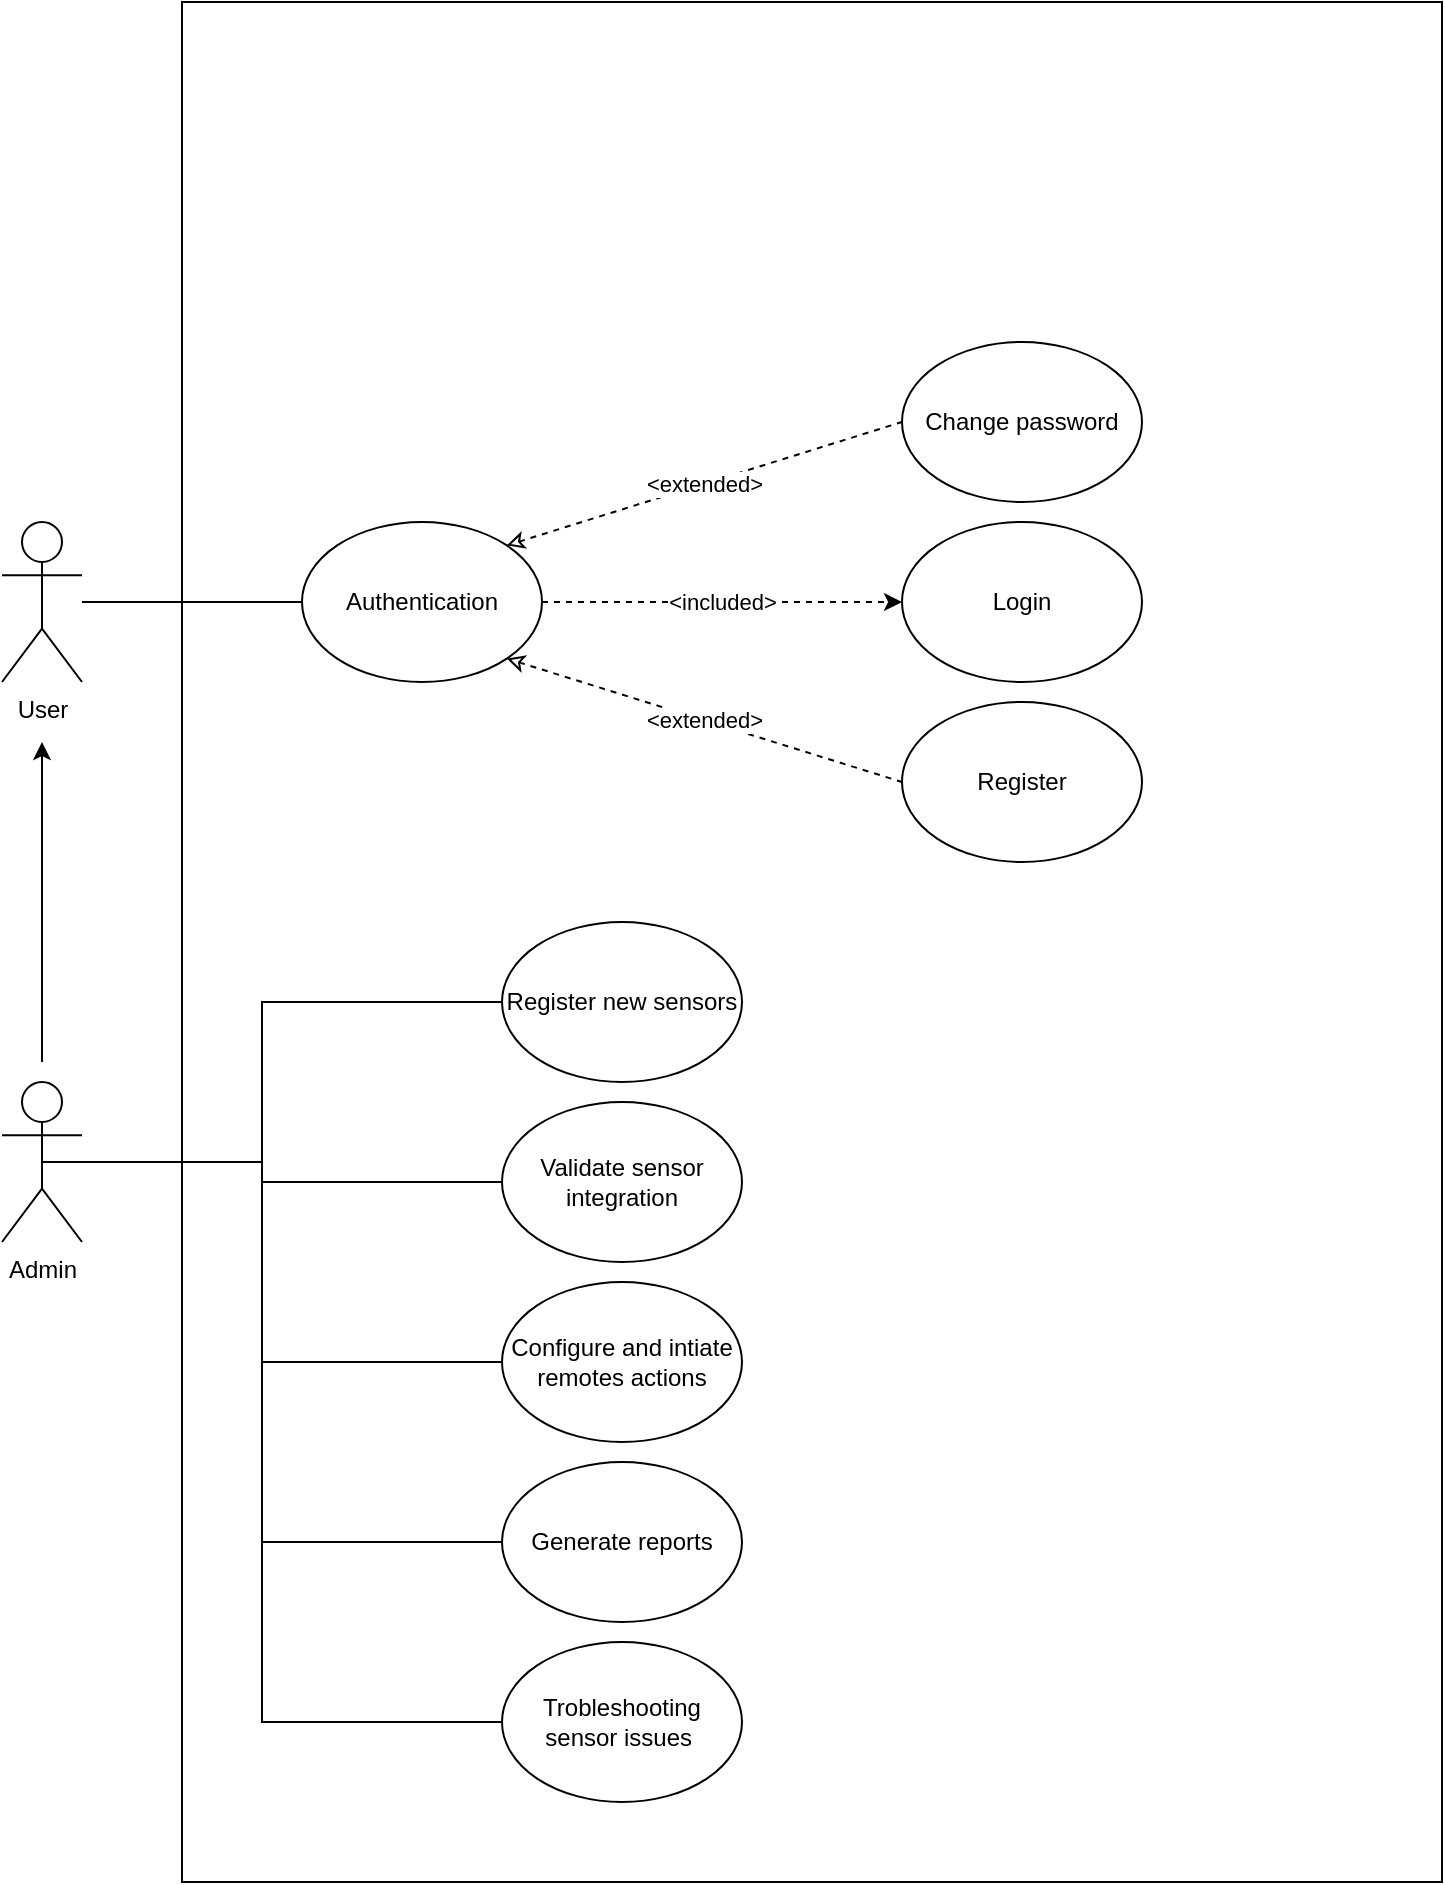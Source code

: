 <mxfile>
    <diagram name="Use-case diagram" id="7WWtMkjA0DIHxJEJIJO2">
        <mxGraphModel dx="576" dy="284" grid="1" gridSize="10" guides="1" tooltips="1" connect="1" arrows="1" fold="1" page="1" pageScale="1" pageWidth="850" pageHeight="1100" math="0" shadow="0">
            <root>
                <mxCell id="0"/>
                <mxCell id="1" parent="0"/>
                <mxCell id="kaM_wUpKQOJW-CUFFBUv-1" value="" style="rounded=0;whiteSpace=wrap;html=1;" parent="1" vertex="1">
                    <mxGeometry x="120" y="80" width="630" height="940" as="geometry"/>
                </mxCell>
                <mxCell id="kaM_wUpKQOJW-CUFFBUv-24" style="rounded=0;orthogonalLoop=1;jettySize=auto;html=1;exitX=0.5;exitY=0.5;exitDx=0;exitDy=0;exitPerimeter=0;entryX=0;entryY=0.5;entryDx=0;entryDy=0;endArrow=none;startFill=0;edgeStyle=orthogonalEdgeStyle;" parent="1" source="kaM_wUpKQOJW-CUFFBUv-2" target="kaM_wUpKQOJW-CUFFBUv-18" edge="1">
                    <mxGeometry relative="1" as="geometry">
                        <Array as="points">
                            <mxPoint x="160" y="660"/>
                            <mxPoint x="160" y="580"/>
                        </Array>
                    </mxGeometry>
                </mxCell>
                <mxCell id="kaM_wUpKQOJW-CUFFBUv-2" value="Admin" style="shape=umlActor;verticalLabelPosition=bottom;verticalAlign=top;html=1;outlineConnect=0;" parent="1" vertex="1">
                    <mxGeometry x="30" y="620" width="40" height="80" as="geometry"/>
                </mxCell>
                <mxCell id="kaM_wUpKQOJW-CUFFBUv-17" style="edgeStyle=orthogonalEdgeStyle;rounded=0;orthogonalLoop=1;jettySize=auto;html=1;endArrow=none;startFill=0;" parent="1" source="kaM_wUpKQOJW-CUFFBUv-4" target="kaM_wUpKQOJW-CUFFBUv-7" edge="1">
                    <mxGeometry relative="1" as="geometry"/>
                </mxCell>
                <mxCell id="kaM_wUpKQOJW-CUFFBUv-4" value="User" style="shape=umlActor;verticalLabelPosition=bottom;verticalAlign=top;html=1;outlineConnect=0;" parent="1" vertex="1">
                    <mxGeometry x="30" y="340" width="40" height="80" as="geometry"/>
                </mxCell>
                <mxCell id="kaM_wUpKQOJW-CUFFBUv-6" value="" style="endArrow=classic;html=1;rounded=0;" parent="1" edge="1">
                    <mxGeometry width="50" height="50" relative="1" as="geometry">
                        <mxPoint x="50" y="610" as="sourcePoint"/>
                        <mxPoint x="50" y="450" as="targetPoint"/>
                    </mxGeometry>
                </mxCell>
                <mxCell id="kaM_wUpKQOJW-CUFFBUv-12" value="&amp;lt;extended&amp;gt;" style="rounded=0;orthogonalLoop=1;jettySize=auto;html=1;exitX=1;exitY=0;exitDx=0;exitDy=0;entryX=0;entryY=0.5;entryDx=0;entryDy=0;startArrow=classic;startFill=0;dashed=1;endArrow=none;endFill=1;" parent="1" source="kaM_wUpKQOJW-CUFFBUv-7" target="kaM_wUpKQOJW-CUFFBUv-11" edge="1">
                    <mxGeometry relative="1" as="geometry"/>
                </mxCell>
                <mxCell id="kaM_wUpKQOJW-CUFFBUv-7" value="Authentication" style="ellipse;whiteSpace=wrap;html=1;" parent="1" vertex="1">
                    <mxGeometry x="180" y="340" width="120" height="80" as="geometry"/>
                </mxCell>
                <mxCell id="kaM_wUpKQOJW-CUFFBUv-8" value="Login" style="ellipse;whiteSpace=wrap;html=1;" parent="1" vertex="1">
                    <mxGeometry x="480" y="340" width="120" height="80" as="geometry"/>
                </mxCell>
                <mxCell id="kaM_wUpKQOJW-CUFFBUv-10" value="Register" style="ellipse;whiteSpace=wrap;html=1;" parent="1" vertex="1">
                    <mxGeometry x="480" y="430" width="120" height="80" as="geometry"/>
                </mxCell>
                <mxCell id="kaM_wUpKQOJW-CUFFBUv-11" value="Change password" style="ellipse;whiteSpace=wrap;html=1;" parent="1" vertex="1">
                    <mxGeometry x="480" y="250" width="120" height="80" as="geometry"/>
                </mxCell>
                <mxCell id="kaM_wUpKQOJW-CUFFBUv-15" value="&amp;lt;included&amp;gt;" style="rounded=0;orthogonalLoop=1;jettySize=auto;html=1;exitX=1;exitY=0.5;exitDx=0;exitDy=0;entryX=0;entryY=0.5;entryDx=0;entryDy=0;dashed=1;" parent="1" source="kaM_wUpKQOJW-CUFFBUv-7" target="kaM_wUpKQOJW-CUFFBUv-8" edge="1">
                    <mxGeometry relative="1" as="geometry">
                        <mxPoint x="212.43" y="681.72" as="sourcePoint"/>
                        <mxPoint x="330.43" y="509.72" as="targetPoint"/>
                    </mxGeometry>
                </mxCell>
                <mxCell id="kaM_wUpKQOJW-CUFFBUv-16" value="&amp;lt;extended&amp;gt;" style="rounded=0;orthogonalLoop=1;jettySize=auto;html=1;exitX=1;exitY=1;exitDx=0;exitDy=0;entryX=0;entryY=0.5;entryDx=0;entryDy=0;startArrow=classic;startFill=0;dashed=1;endArrow=none;endFill=1;" parent="1" source="kaM_wUpKQOJW-CUFFBUv-7" target="kaM_wUpKQOJW-CUFFBUv-10" edge="1">
                    <mxGeometry relative="1" as="geometry">
                        <mxPoint x="270" y="541.72" as="sourcePoint"/>
                        <mxPoint x="468" y="369.72" as="targetPoint"/>
                    </mxGeometry>
                </mxCell>
                <mxCell id="kaM_wUpKQOJW-CUFFBUv-18" value="Register new sensors" style="ellipse;whiteSpace=wrap;html=1;" parent="1" vertex="1">
                    <mxGeometry x="280" y="540" width="120" height="80" as="geometry"/>
                </mxCell>
                <mxCell id="kaM_wUpKQOJW-CUFFBUv-19" value="Validate sensor integration" style="ellipse;whiteSpace=wrap;html=1;" parent="1" vertex="1">
                    <mxGeometry x="280" y="630" width="120" height="80" as="geometry"/>
                </mxCell>
                <mxCell id="kaM_wUpKQOJW-CUFFBUv-20" value="Configure and intiate remotes actions" style="ellipse;whiteSpace=wrap;html=1;" parent="1" vertex="1">
                    <mxGeometry x="280" y="720" width="120" height="80" as="geometry"/>
                </mxCell>
                <mxCell id="kaM_wUpKQOJW-CUFFBUv-22" value="Generate reports" style="ellipse;whiteSpace=wrap;html=1;" parent="1" vertex="1">
                    <mxGeometry x="280" y="810" width="120" height="80" as="geometry"/>
                </mxCell>
                <mxCell id="kaM_wUpKQOJW-CUFFBUv-23" value="Trobleshooting sensor issues&amp;nbsp;" style="ellipse;whiteSpace=wrap;html=1;" parent="1" vertex="1">
                    <mxGeometry x="280" y="900" width="120" height="80" as="geometry"/>
                </mxCell>
                <mxCell id="kaM_wUpKQOJW-CUFFBUv-25" style="rounded=0;orthogonalLoop=1;jettySize=auto;html=1;exitX=0.5;exitY=0.5;exitDx=0;exitDy=0;exitPerimeter=0;entryX=0;entryY=0.5;entryDx=0;entryDy=0;endArrow=none;startFill=0;edgeStyle=orthogonalEdgeStyle;" parent="1" source="kaM_wUpKQOJW-CUFFBUv-2" target="kaM_wUpKQOJW-CUFFBUv-23" edge="1">
                    <mxGeometry relative="1" as="geometry">
                        <mxPoint x="40" y="730" as="sourcePoint"/>
                        <mxPoint x="170" y="650" as="targetPoint"/>
                        <Array as="points">
                            <mxPoint x="160" y="660"/>
                            <mxPoint x="160" y="940"/>
                        </Array>
                    </mxGeometry>
                </mxCell>
                <mxCell id="kaM_wUpKQOJW-CUFFBUv-26" style="rounded=0;orthogonalLoop=1;jettySize=auto;html=1;exitX=0.5;exitY=0.5;exitDx=0;exitDy=0;exitPerimeter=0;entryX=0;entryY=0.5;entryDx=0;entryDy=0;endArrow=none;startFill=0;edgeStyle=orthogonalEdgeStyle;" parent="1" source="kaM_wUpKQOJW-CUFFBUv-2" target="kaM_wUpKQOJW-CUFFBUv-22" edge="1">
                    <mxGeometry relative="1" as="geometry">
                        <mxPoint x="90" y="610" as="sourcePoint"/>
                        <mxPoint x="220" y="890" as="targetPoint"/>
                        <Array as="points">
                            <mxPoint x="160" y="660"/>
                            <mxPoint x="160" y="850"/>
                        </Array>
                    </mxGeometry>
                </mxCell>
                <mxCell id="kaM_wUpKQOJW-CUFFBUv-28" style="rounded=0;orthogonalLoop=1;jettySize=auto;html=1;exitX=0.5;exitY=0.5;exitDx=0;exitDy=0;exitPerimeter=0;entryX=0;entryY=0.5;entryDx=0;entryDy=0;endArrow=none;startFill=0;edgeStyle=orthogonalEdgeStyle;" parent="1" source="kaM_wUpKQOJW-CUFFBUv-2" target="kaM_wUpKQOJW-CUFFBUv-20" edge="1">
                    <mxGeometry relative="1" as="geometry">
                        <mxPoint x="50" y="660" as="sourcePoint"/>
                        <mxPoint x="180" y="850" as="targetPoint"/>
                        <Array as="points">
                            <mxPoint x="160" y="660"/>
                            <mxPoint x="160" y="760"/>
                        </Array>
                    </mxGeometry>
                </mxCell>
                <mxCell id="kaM_wUpKQOJW-CUFFBUv-29" style="rounded=0;orthogonalLoop=1;jettySize=auto;html=1;exitX=0.5;exitY=0.5;exitDx=0;exitDy=0;exitPerimeter=0;entryX=0;entryY=0.5;entryDx=0;entryDy=0;endArrow=none;startFill=0;edgeStyle=orthogonalEdgeStyle;" parent="1" source="kaM_wUpKQOJW-CUFFBUv-2" target="kaM_wUpKQOJW-CUFFBUv-19" edge="1">
                    <mxGeometry relative="1" as="geometry">
                        <mxPoint x="50" y="660" as="sourcePoint"/>
                        <mxPoint x="180" y="580" as="targetPoint"/>
                        <Array as="points">
                            <mxPoint x="160" y="660"/>
                            <mxPoint x="160" y="670"/>
                        </Array>
                    </mxGeometry>
                </mxCell>
            </root>
        </mxGraphModel>
    </diagram>
</mxfile>